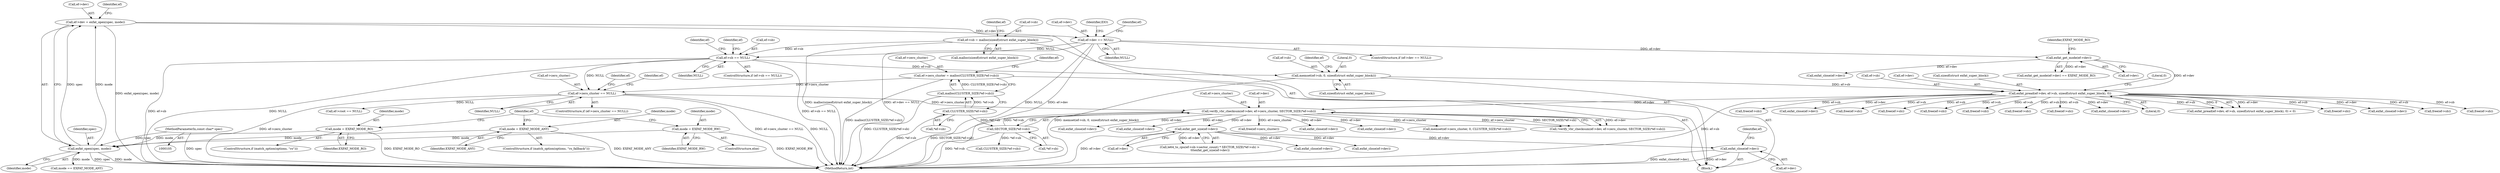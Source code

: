 digraph "0_exfat_2e86ae5f81da11f11673d0546efb525af02b7786@API" {
"1000675" [label="(Call,exfat_close(ef->dev))"];
"1000480" [label="(Call,exfat_get_size(ef->dev))"];
"1000294" [label="(Call,verify_vbr_checksum(ef->dev, ef->zero_cluster, SECTOR_SIZE(*ef->sb)))"];
"1000212" [label="(Call,exfat_pread(ef->dev, ef->sb, sizeof(struct exfat_super_block), 0))"];
"1000158" [label="(Call,exfat_get_mode(ef->dev))"];
"1000148" [label="(Call,ef->dev == NULL)"];
"1000140" [label="(Call,ef->dev = exfat_open(spec, mode))"];
"1000144" [label="(Call,exfat_open(spec, mode))"];
"1000107" [label="(MethodParameterIn,const char* spec)"];
"1000125" [label="(Call,mode = EXFAT_MODE_RO)"];
"1000133" [label="(Call,mode = EXFAT_MODE_ANY)"];
"1000137" [label="(Call,mode = EXFAT_MODE_RW)"];
"1000203" [label="(Call,memset(ef->sb, 0, sizeof(struct exfat_super_block)))"];
"1000188" [label="(Call,ef->sb == NULL)"];
"1000180" [label="(Call,ef->sb = malloc(sizeof(struct exfat_super_block)))"];
"1000273" [label="(Call,ef->zero_cluster == NULL)"];
"1000262" [label="(Call,ef->zero_cluster = malloc(CLUSTER_SIZE(*ef->sb)))"];
"1000266" [label="(Call,malloc(CLUSTER_SIZE(*ef->sb)))"];
"1000267" [label="(Call,CLUSTER_SIZE(*ef->sb))"];
"1000301" [label="(Call,SECTOR_SIZE(*ef->sb))"];
"1000160" [label="(Identifier,ef)"];
"1000139" [label="(Identifier,EXFAT_MODE_RW)"];
"1000295" [label="(Call,ef->dev)"];
"1000588" [label="(Call,exfat_close(ef->dev))"];
"1000377" [label="(Call,free(ef->sb))"];
"1000222" [label="(Literal,0)"];
"1000675" [label="(Call,exfat_close(ef->dev))"];
"1000133" [label="(Call,mode = EXFAT_MODE_ANY)"];
"1000273" [label="(Call,ef->zero_cluster == NULL)"];
"1000493" [label="(Call,ef->root == NULL)"];
"1000216" [label="(Call,ef->sb)"];
"1000315" [label="(Call,free(ef->sb))"];
"1000307" [label="(Call,free(ef->zero_cluster))"];
"1000187" [label="(ControlStructure,if (ef->sb == NULL))"];
"1000149" [label="(Call,ef->dev)"];
"1000109" [label="(Block,)"];
"1000681" [label="(Identifier,ef)"];
"1000298" [label="(Call,ef->zero_cluster)"];
"1000214" [label="(Identifier,ef)"];
"1000397" [label="(Call,exfat_close(ef->dev))"];
"1000267" [label="(Call,CLUSTER_SIZE(*ef->sb))"];
"1000266" [label="(Call,malloc(CLUSTER_SIZE(*ef->sb)))"];
"1000159" [label="(Call,ef->dev)"];
"1000481" [label="(Call,ef->dev)"];
"1000686" [label="(MethodReturn,int)"];
"1000208" [label="(Call,sizeof(struct exfat_super_block))"];
"1000194" [label="(Call,exfat_close(ef->dev))"];
"1000253" [label="(Call,free(ef->sb))"];
"1000302" [label="(Call,*ef->sb)"];
"1000272" [label="(ControlStructure,if (ef->zero_cluster == NULL))"];
"1000126" [label="(Identifier,mode)"];
"1000152" [label="(Identifier,NULL)"];
"1000268" [label="(Call,*ef->sb)"];
"1000262" [label="(Call,ef->zero_cluster = malloc(CLUSTER_SIZE(*ef->sb)))"];
"1000190" [label="(Identifier,ef)"];
"1000148" [label="(Call,ef->dev == NULL)"];
"1000283" [label="(Call,free(ef->sb))"];
"1000188" [label="(Call,ef->sb == NULL)"];
"1000213" [label="(Call,ef->dev)"];
"1000134" [label="(Identifier,mode)"];
"1000408" [label="(Call,free(ef->sb))"];
"1000184" [label="(Call,malloc(sizeof(struct exfat_super_block)))"];
"1000145" [label="(Identifier,spec)"];
"1000140" [label="(Call,ef->dev = exfat_open(spec, mode))"];
"1000189" [label="(Call,ef->sb)"];
"1000212" [label="(Call,exfat_pread(ef->dev, ef->sb, sizeof(struct exfat_super_block), 0))"];
"1000357" [label="(Call,exfat_close(ef->dev))"];
"1000249" [label="(Call,exfat_close(ef->dev))"];
"1000141" [label="(Call,ef->dev)"];
"1000281" [label="(Identifier,ef)"];
"1000322" [label="(Call,memset(ef->zero_cluster, 0, CLUSTER_SIZE(*ef->sb)))"];
"1000192" [label="(Identifier,NULL)"];
"1000676" [label="(Call,ef->dev)"];
"1000221" [label="(Literal,0)"];
"1000136" [label="(ControlStructure,else)"];
"1000327" [label="(Call,CLUSTER_SIZE(*ef->sb))"];
"1000507" [label="(Call,free(ef->sb))"];
"1000467" [label="(Call,le64_to_cpu(ef->sb->sector_count) * SECTOR_SIZE(*ef->sb) >\n \t\t\texfat_get_size(ef->dev))"];
"1000277" [label="(Identifier,NULL)"];
"1000219" [label="(Call,sizeof(struct exfat_super_block))"];
"1000274" [label="(Call,ef->zero_cluster)"];
"1000207" [label="(Literal,0)"];
"1000162" [label="(Identifier,EXFAT_MODE_RO)"];
"1000275" [label="(Identifier,ef)"];
"1000150" [label="(Identifier,ef)"];
"1000125" [label="(Call,mode = EXFAT_MODE_RO)"];
"1000224" [label="(Call,exfat_close(ef->dev))"];
"1000144" [label="(Call,exfat_open(spec, mode))"];
"1000459" [label="(Call,free(ef->sb))"];
"1000293" [label="(Call,!verify_vbr_checksum(ef->dev, ef->zero_cluster, SECTOR_SIZE(*ef->sb)))"];
"1000480" [label="(Call,exfat_get_size(ef->dev))"];
"1000204" [label="(Call,ef->sb)"];
"1000121" [label="(ControlStructure,if (match_option(options, \"ro\")))"];
"1000138" [label="(Identifier,mode)"];
"1000127" [label="(Identifier,EXFAT_MODE_RO)"];
"1000203" [label="(Call,memset(ef->sb, 0, sizeof(struct exfat_super_block)))"];
"1000294" [label="(Call,verify_vbr_checksum(ef->dev, ef->zero_cluster, SECTOR_SIZE(*ef->sb)))"];
"1000180" [label="(Call,ef->sb = malloc(sizeof(struct exfat_super_block)))"];
"1000263" [label="(Call,ef->zero_cluster)"];
"1000679" [label="(Call,free(ef->sb))"];
"1000137" [label="(Call,mode = EXFAT_MODE_RW)"];
"1000158" [label="(Call,exfat_get_mode(ef->dev))"];
"1000296" [label="(Identifier,ef)"];
"1000196" [label="(Identifier,ef)"];
"1000157" [label="(Call,exfat_get_mode(ef->dev) == EXFAT_MODE_RO)"];
"1000503" [label="(Call,exfat_close(ef->dev))"];
"1000438" [label="(Call,exfat_close(ef->dev))"];
"1000228" [label="(Call,free(ef->sb))"];
"1000142" [label="(Identifier,ef)"];
"1000279" [label="(Call,exfat_close(ef->dev))"];
"1000205" [label="(Identifier,ef)"];
"1000129" [label="(ControlStructure,if (match_option(options, \"ro_fallback\")))"];
"1000211" [label="(Call,exfat_pread(ef->dev, ef->sb, sizeof(struct exfat_super_block), 0) < 0)"];
"1000311" [label="(Call,exfat_close(ef->dev))"];
"1000146" [label="(Identifier,mode)"];
"1000181" [label="(Call,ef->sb)"];
"1000147" [label="(ControlStructure,if (ef->dev == NULL))"];
"1000107" [label="(MethodParameterIn,const char* spec)"];
"1000592" [label="(Call,free(ef->sb))"];
"1000155" [label="(Identifier,EIO)"];
"1000135" [label="(Identifier,EXFAT_MODE_ANY)"];
"1000165" [label="(Call,mode == EXFAT_MODE_ANY)"];
"1000301" [label="(Call,SECTOR_SIZE(*ef->sb))"];
"1000675" -> "1000109"  [label="AST: "];
"1000675" -> "1000676"  [label="CFG: "];
"1000676" -> "1000675"  [label="AST: "];
"1000681" -> "1000675"  [label="CFG: "];
"1000675" -> "1000686"  [label="DDG: ef->dev"];
"1000675" -> "1000686"  [label="DDG: exfat_close(ef->dev)"];
"1000480" -> "1000675"  [label="DDG: ef->dev"];
"1000480" -> "1000467"  [label="AST: "];
"1000480" -> "1000481"  [label="CFG: "];
"1000481" -> "1000480"  [label="AST: "];
"1000467" -> "1000480"  [label="CFG: "];
"1000480" -> "1000686"  [label="DDG: ef->dev"];
"1000480" -> "1000467"  [label="DDG: ef->dev"];
"1000294" -> "1000480"  [label="DDG: ef->dev"];
"1000480" -> "1000503"  [label="DDG: ef->dev"];
"1000480" -> "1000588"  [label="DDG: ef->dev"];
"1000294" -> "1000293"  [label="AST: "];
"1000294" -> "1000301"  [label="CFG: "];
"1000295" -> "1000294"  [label="AST: "];
"1000298" -> "1000294"  [label="AST: "];
"1000301" -> "1000294"  [label="AST: "];
"1000293" -> "1000294"  [label="CFG: "];
"1000294" -> "1000686"  [label="DDG: SECTOR_SIZE(*ef->sb)"];
"1000294" -> "1000293"  [label="DDG: ef->dev"];
"1000294" -> "1000293"  [label="DDG: ef->zero_cluster"];
"1000294" -> "1000293"  [label="DDG: SECTOR_SIZE(*ef->sb)"];
"1000212" -> "1000294"  [label="DDG: ef->dev"];
"1000273" -> "1000294"  [label="DDG: ef->zero_cluster"];
"1000301" -> "1000294"  [label="DDG: *ef->sb"];
"1000294" -> "1000307"  [label="DDG: ef->zero_cluster"];
"1000294" -> "1000311"  [label="DDG: ef->dev"];
"1000294" -> "1000322"  [label="DDG: ef->zero_cluster"];
"1000294" -> "1000357"  [label="DDG: ef->dev"];
"1000294" -> "1000397"  [label="DDG: ef->dev"];
"1000294" -> "1000438"  [label="DDG: ef->dev"];
"1000212" -> "1000211"  [label="AST: "];
"1000212" -> "1000221"  [label="CFG: "];
"1000213" -> "1000212"  [label="AST: "];
"1000216" -> "1000212"  [label="AST: "];
"1000219" -> "1000212"  [label="AST: "];
"1000221" -> "1000212"  [label="AST: "];
"1000222" -> "1000212"  [label="CFG: "];
"1000212" -> "1000686"  [label="DDG: ef->sb"];
"1000212" -> "1000211"  [label="DDG: ef->dev"];
"1000212" -> "1000211"  [label="DDG: ef->sb"];
"1000212" -> "1000211"  [label="DDG: 0"];
"1000158" -> "1000212"  [label="DDG: ef->dev"];
"1000203" -> "1000212"  [label="DDG: ef->sb"];
"1000212" -> "1000224"  [label="DDG: ef->dev"];
"1000212" -> "1000228"  [label="DDG: ef->sb"];
"1000212" -> "1000249"  [label="DDG: ef->dev"];
"1000212" -> "1000253"  [label="DDG: ef->sb"];
"1000212" -> "1000279"  [label="DDG: ef->dev"];
"1000212" -> "1000283"  [label="DDG: ef->sb"];
"1000212" -> "1000315"  [label="DDG: ef->sb"];
"1000212" -> "1000377"  [label="DDG: ef->sb"];
"1000212" -> "1000408"  [label="DDG: ef->sb"];
"1000212" -> "1000459"  [label="DDG: ef->sb"];
"1000212" -> "1000507"  [label="DDG: ef->sb"];
"1000212" -> "1000592"  [label="DDG: ef->sb"];
"1000212" -> "1000679"  [label="DDG: ef->sb"];
"1000158" -> "1000157"  [label="AST: "];
"1000158" -> "1000159"  [label="CFG: "];
"1000159" -> "1000158"  [label="AST: "];
"1000162" -> "1000158"  [label="CFG: "];
"1000158" -> "1000157"  [label="DDG: ef->dev"];
"1000148" -> "1000158"  [label="DDG: ef->dev"];
"1000158" -> "1000194"  [label="DDG: ef->dev"];
"1000148" -> "1000147"  [label="AST: "];
"1000148" -> "1000152"  [label="CFG: "];
"1000149" -> "1000148"  [label="AST: "];
"1000152" -> "1000148"  [label="AST: "];
"1000155" -> "1000148"  [label="CFG: "];
"1000160" -> "1000148"  [label="CFG: "];
"1000148" -> "1000686"  [label="DDG: NULL"];
"1000148" -> "1000686"  [label="DDG: ef->dev"];
"1000148" -> "1000686"  [label="DDG: ef->dev == NULL"];
"1000140" -> "1000148"  [label="DDG: ef->dev"];
"1000148" -> "1000188"  [label="DDG: NULL"];
"1000140" -> "1000109"  [label="AST: "];
"1000140" -> "1000144"  [label="CFG: "];
"1000141" -> "1000140"  [label="AST: "];
"1000144" -> "1000140"  [label="AST: "];
"1000150" -> "1000140"  [label="CFG: "];
"1000140" -> "1000686"  [label="DDG: exfat_open(spec, mode)"];
"1000144" -> "1000140"  [label="DDG: spec"];
"1000144" -> "1000140"  [label="DDG: mode"];
"1000144" -> "1000146"  [label="CFG: "];
"1000145" -> "1000144"  [label="AST: "];
"1000146" -> "1000144"  [label="AST: "];
"1000144" -> "1000686"  [label="DDG: spec"];
"1000144" -> "1000686"  [label="DDG: mode"];
"1000107" -> "1000144"  [label="DDG: spec"];
"1000125" -> "1000144"  [label="DDG: mode"];
"1000133" -> "1000144"  [label="DDG: mode"];
"1000137" -> "1000144"  [label="DDG: mode"];
"1000144" -> "1000165"  [label="DDG: mode"];
"1000107" -> "1000105"  [label="AST: "];
"1000107" -> "1000686"  [label="DDG: spec"];
"1000125" -> "1000121"  [label="AST: "];
"1000125" -> "1000127"  [label="CFG: "];
"1000126" -> "1000125"  [label="AST: "];
"1000127" -> "1000125"  [label="AST: "];
"1000142" -> "1000125"  [label="CFG: "];
"1000125" -> "1000686"  [label="DDG: EXFAT_MODE_RO"];
"1000133" -> "1000129"  [label="AST: "];
"1000133" -> "1000135"  [label="CFG: "];
"1000134" -> "1000133"  [label="AST: "];
"1000135" -> "1000133"  [label="AST: "];
"1000142" -> "1000133"  [label="CFG: "];
"1000133" -> "1000686"  [label="DDG: EXFAT_MODE_ANY"];
"1000137" -> "1000136"  [label="AST: "];
"1000137" -> "1000139"  [label="CFG: "];
"1000138" -> "1000137"  [label="AST: "];
"1000139" -> "1000137"  [label="AST: "];
"1000142" -> "1000137"  [label="CFG: "];
"1000137" -> "1000686"  [label="DDG: EXFAT_MODE_RW"];
"1000203" -> "1000109"  [label="AST: "];
"1000203" -> "1000208"  [label="CFG: "];
"1000204" -> "1000203"  [label="AST: "];
"1000207" -> "1000203"  [label="AST: "];
"1000208" -> "1000203"  [label="AST: "];
"1000214" -> "1000203"  [label="CFG: "];
"1000203" -> "1000686"  [label="DDG: memset(ef->sb, 0, sizeof(struct exfat_super_block))"];
"1000188" -> "1000203"  [label="DDG: ef->sb"];
"1000188" -> "1000187"  [label="AST: "];
"1000188" -> "1000192"  [label="CFG: "];
"1000189" -> "1000188"  [label="AST: "];
"1000192" -> "1000188"  [label="AST: "];
"1000196" -> "1000188"  [label="CFG: "];
"1000205" -> "1000188"  [label="CFG: "];
"1000188" -> "1000686"  [label="DDG: ef->sb == NULL"];
"1000188" -> "1000686"  [label="DDG: ef->sb"];
"1000188" -> "1000686"  [label="DDG: NULL"];
"1000180" -> "1000188"  [label="DDG: ef->sb"];
"1000188" -> "1000273"  [label="DDG: NULL"];
"1000180" -> "1000109"  [label="AST: "];
"1000180" -> "1000184"  [label="CFG: "];
"1000181" -> "1000180"  [label="AST: "];
"1000184" -> "1000180"  [label="AST: "];
"1000190" -> "1000180"  [label="CFG: "];
"1000180" -> "1000686"  [label="DDG: malloc(sizeof(struct exfat_super_block))"];
"1000273" -> "1000272"  [label="AST: "];
"1000273" -> "1000277"  [label="CFG: "];
"1000274" -> "1000273"  [label="AST: "];
"1000277" -> "1000273"  [label="AST: "];
"1000281" -> "1000273"  [label="CFG: "];
"1000296" -> "1000273"  [label="CFG: "];
"1000273" -> "1000686"  [label="DDG: ef->zero_cluster"];
"1000273" -> "1000686"  [label="DDG: ef->zero_cluster == NULL"];
"1000273" -> "1000686"  [label="DDG: NULL"];
"1000262" -> "1000273"  [label="DDG: ef->zero_cluster"];
"1000273" -> "1000493"  [label="DDG: NULL"];
"1000262" -> "1000109"  [label="AST: "];
"1000262" -> "1000266"  [label="CFG: "];
"1000263" -> "1000262"  [label="AST: "];
"1000266" -> "1000262"  [label="AST: "];
"1000275" -> "1000262"  [label="CFG: "];
"1000262" -> "1000686"  [label="DDG: malloc(CLUSTER_SIZE(*ef->sb))"];
"1000266" -> "1000262"  [label="DDG: CLUSTER_SIZE(*ef->sb)"];
"1000266" -> "1000267"  [label="CFG: "];
"1000267" -> "1000266"  [label="AST: "];
"1000266" -> "1000686"  [label="DDG: CLUSTER_SIZE(*ef->sb)"];
"1000267" -> "1000266"  [label="DDG: *ef->sb"];
"1000267" -> "1000268"  [label="CFG: "];
"1000268" -> "1000267"  [label="AST: "];
"1000267" -> "1000686"  [label="DDG: *ef->sb"];
"1000267" -> "1000301"  [label="DDG: *ef->sb"];
"1000301" -> "1000302"  [label="CFG: "];
"1000302" -> "1000301"  [label="AST: "];
"1000301" -> "1000686"  [label="DDG: *ef->sb"];
"1000301" -> "1000327"  [label="DDG: *ef->sb"];
}
